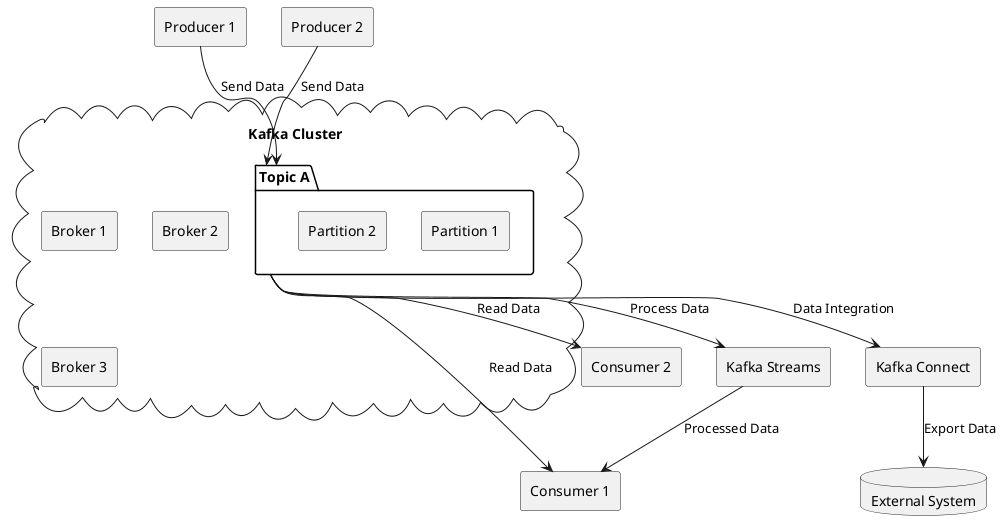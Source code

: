 @startuml

!define RECTANGLE "rectangle"
!define ARROW_RIGHT -->

' Producers
rectangle "Producer 1" as P1
rectangle "Producer 2" as P2

' Kafka Cluster
cloud "Kafka Cluster" as CLUSTER {
    rectangle "Broker 1" as B1
    rectangle "Broker 2" as B2
    rectangle "Broker 3" as B3
    folder "Topic A" as TOPIC {
        rectangle "Partition 1" as PART1
        rectangle "Partition 2" as PART2
    }
}

' Consumers
rectangle "Consumer 1" as C1
rectangle "Consumer 2" as C2

' Connectors (Optional)
database "External System" as ES
rectangle "Kafka Connect" as KCONNECT

' Streams (Optional)
rectangle "Kafka Streams" as STREAMS

' Relationships
P1 ARROW_RIGHT TOPIC : Send Data
P2 ARROW_RIGHT TOPIC : Send Data
TOPIC ARROW_RIGHT C1 : Read Data
TOPIC ARROW_RIGHT C2 : Read Data
TOPIC ARROW_RIGHT STREAMS : Process Data
STREAMS ARROW_RIGHT C1 : Processed Data
TOPIC ARROW_RIGHT KCONNECT : Data Integration
KCONNECT ARROW_RIGHT ES : Export Data

@enduml
